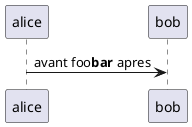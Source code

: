 {
  "sha1": "mgelpg3tdcsvin5pmius29iexqmy01y",
  "insertion": {
    "when": "2024-06-03T18:59:35.217Z",
    "url": "http://forum.plantuml.net/9031/do-you-plan-for-conditional-code-in-macros?show=9167#a9167",
    "user": "plantuml@gmail.com"
  }
}
@startuml
'!preprocessorV2
!function bold($text)
!return "<b>"+$text+"</b>"
!endfunction

!function id($text)
!return $text
!endfunction

alice -> bob : avant id("foo" + bold("bar")) apres
@enduml

